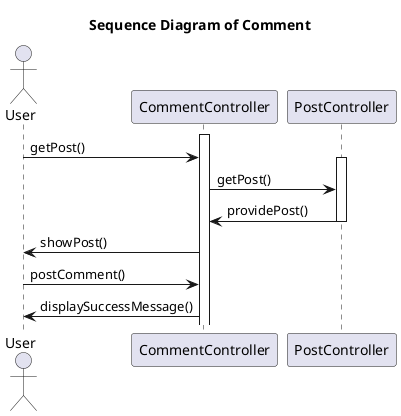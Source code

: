 @startuml
title Sequence Diagram of Comment

actor User

activate CommentController

User -> CommentController: getPost()

activate PostController
CommentController -> PostController: getPost()
PostController -> CommentController: providePost()
deactivate PostController

CommentController -> User: showPost()

User -> CommentController: postComment()
CommentController -> User:displaySuccessMessage()


@enduml
